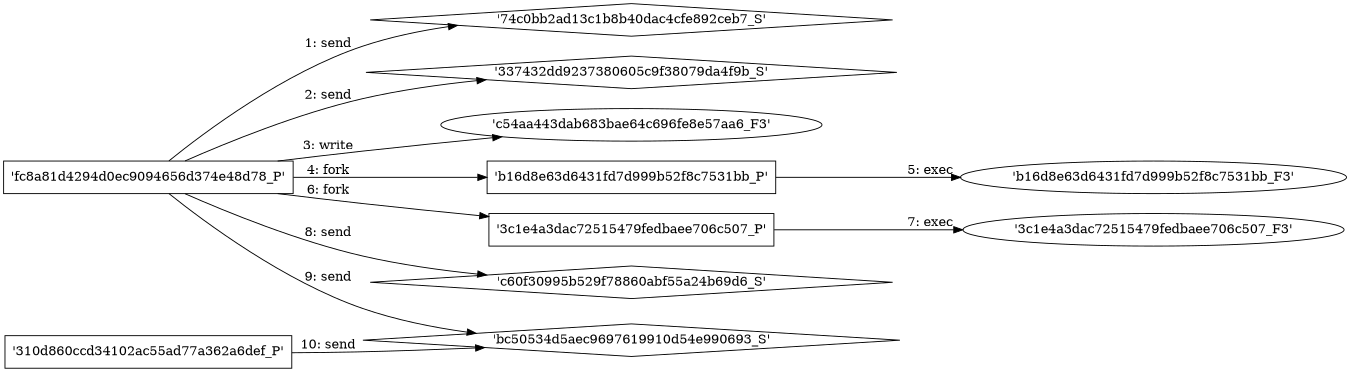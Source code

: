 digraph "D:\Learning\Paper\apt\基于CTI的攻击预警\Dataset\攻击图\ASGfromALLCTI\Cloud security controls series Managing “Shadow IT”.dot" {
rankdir="LR"
size="9"
fixedsize="false"
splines="true"
nodesep=0.3
ranksep=0
fontsize=10
overlap="scalexy"
engine= "neato"
	"'74c0bb2ad13c1b8b40dac4cfe892ceb7_S'" [node_type=Socket shape=diamond]
	"'fc8a81d4294d0ec9094656d374e48d78_P'" [node_type=Process shape=box]
	"'fc8a81d4294d0ec9094656d374e48d78_P'" -> "'74c0bb2ad13c1b8b40dac4cfe892ceb7_S'" [label="1: send"]
	"'337432dd9237380605c9f38079da4f9b_S'" [node_type=Socket shape=diamond]
	"'fc8a81d4294d0ec9094656d374e48d78_P'" [node_type=Process shape=box]
	"'fc8a81d4294d0ec9094656d374e48d78_P'" -> "'337432dd9237380605c9f38079da4f9b_S'" [label="2: send"]
	"'c54aa443dab683bae64c696fe8e57aa6_F3'" [node_type=file shape=ellipse]
	"'fc8a81d4294d0ec9094656d374e48d78_P'" [node_type=Process shape=box]
	"'fc8a81d4294d0ec9094656d374e48d78_P'" -> "'c54aa443dab683bae64c696fe8e57aa6_F3'" [label="3: write"]
	"'fc8a81d4294d0ec9094656d374e48d78_P'" [node_type=Process shape=box]
	"'b16d8e63d6431fd7d999b52f8c7531bb_P'" [node_type=Process shape=box]
	"'fc8a81d4294d0ec9094656d374e48d78_P'" -> "'b16d8e63d6431fd7d999b52f8c7531bb_P'" [label="4: fork"]
	"'b16d8e63d6431fd7d999b52f8c7531bb_P'" [node_type=Process shape=box]
	"'b16d8e63d6431fd7d999b52f8c7531bb_F3'" [node_type=File shape=ellipse]
	"'b16d8e63d6431fd7d999b52f8c7531bb_P'" -> "'b16d8e63d6431fd7d999b52f8c7531bb_F3'" [label="5: exec"]
	"'fc8a81d4294d0ec9094656d374e48d78_P'" [node_type=Process shape=box]
	"'3c1e4a3dac72515479fedbaee706c507_P'" [node_type=Process shape=box]
	"'fc8a81d4294d0ec9094656d374e48d78_P'" -> "'3c1e4a3dac72515479fedbaee706c507_P'" [label="6: fork"]
	"'3c1e4a3dac72515479fedbaee706c507_P'" [node_type=Process shape=box]
	"'3c1e4a3dac72515479fedbaee706c507_F3'" [node_type=File shape=ellipse]
	"'3c1e4a3dac72515479fedbaee706c507_P'" -> "'3c1e4a3dac72515479fedbaee706c507_F3'" [label="7: exec"]
	"'c60f30995b529f78860abf55a24b69d6_S'" [node_type=Socket shape=diamond]
	"'fc8a81d4294d0ec9094656d374e48d78_P'" [node_type=Process shape=box]
	"'fc8a81d4294d0ec9094656d374e48d78_P'" -> "'c60f30995b529f78860abf55a24b69d6_S'" [label="8: send"]
	"'bc50534d5aec9697619910d54e990693_S'" [node_type=Socket shape=diamond]
	"'fc8a81d4294d0ec9094656d374e48d78_P'" [node_type=Process shape=box]
	"'fc8a81d4294d0ec9094656d374e48d78_P'" -> "'bc50534d5aec9697619910d54e990693_S'" [label="9: send"]
	"'bc50534d5aec9697619910d54e990693_S'" [node_type=Socket shape=diamond]
	"'310d860ccd34102ac55ad77a362a6def_P'" [node_type=Process shape=box]
	"'310d860ccd34102ac55ad77a362a6def_P'" -> "'bc50534d5aec9697619910d54e990693_S'" [label="10: send"]
}
